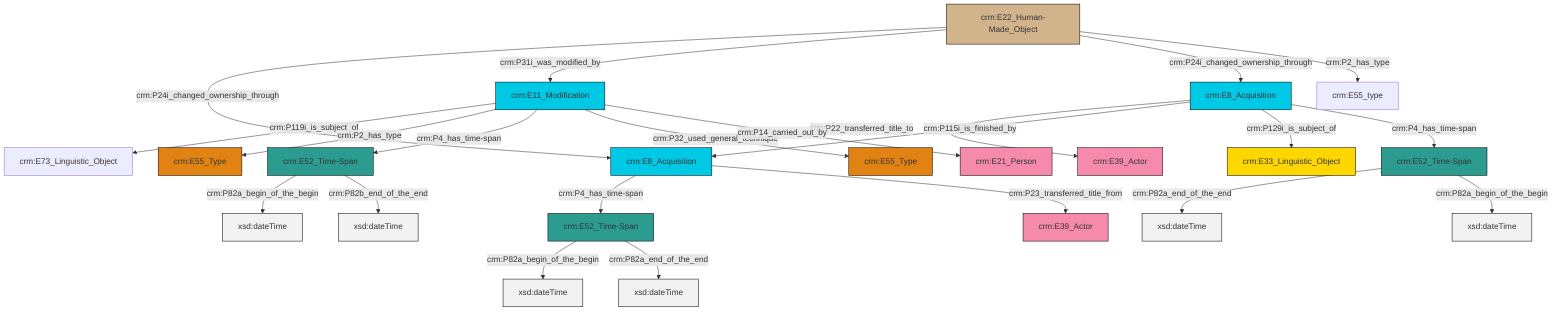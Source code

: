 graph TD
classDef Literal fill:#f2f2f2,stroke:#000000;
classDef CRM_Entity fill:#FFFFFF,stroke:#000000;
classDef Temporal_Entity fill:#00C9E6, stroke:#000000;
classDef Type fill:#E18312, stroke:#000000;
classDef Time-Span fill:#2C9C91, stroke:#000000;
classDef Appellation fill:#FFEB7F, stroke:#000000;
classDef Place fill:#008836, stroke:#000000;
classDef Persistent_Item fill:#B266B2, stroke:#000000;
classDef Conceptual_Object fill:#FFD700, stroke:#000000;
classDef Physical_Thing fill:#D2B48C, stroke:#000000;
classDef Actor fill:#f58aad, stroke:#000000;
classDef PC_Classes fill:#4ce600, stroke:#000000;
classDef Multi fill:#cccccc,stroke:#000000;

0["crm:E52_Time-Span"]:::Time-Span -->|crm:P82a_end_of_the_end| 1[xsd:dateTime]:::Literal
2["crm:E11_Modification"]:::Temporal_Entity -->|crm:P119i_is_subject_of| 3["crm:E73_Linguistic_Object"]:::Default
4["crm:E52_Time-Span"]:::Time-Span -->|crm:P82a_begin_of_the_begin| 5[xsd:dateTime]:::Literal
6["crm:E22_Human-Made_Object"]:::Physical_Thing -->|crm:P24i_changed_ownership_through| 7["crm:E8_Acquisition"]:::Temporal_Entity
2["crm:E11_Modification"]:::Temporal_Entity -->|crm:P2_has_type| 9["crm:E55_Type"]:::Type
0["crm:E52_Time-Span"]:::Time-Span -->|crm:P82a_begin_of_the_begin| 14[xsd:dateTime]:::Literal
7["crm:E8_Acquisition"]:::Temporal_Entity -->|crm:P4_has_time-span| 18["crm:E52_Time-Span"]:::Time-Span
21["crm:E8_Acquisition"]:::Temporal_Entity -->|crm:P22_transferred_title_to| 15["crm:E39_Actor"]:::Actor
7["crm:E8_Acquisition"]:::Temporal_Entity -->|crm:P23_transferred_title_from| 19["crm:E39_Actor"]:::Actor
21["crm:E8_Acquisition"]:::Temporal_Entity -->|crm:P115i_is_finished_by| 7["crm:E8_Acquisition"]:::Temporal_Entity
18["crm:E52_Time-Span"]:::Time-Span -->|crm:P82a_begin_of_the_begin| 24[xsd:dateTime]:::Literal
21["crm:E8_Acquisition"]:::Temporal_Entity -->|crm:P129i_is_subject_of| 11["crm:E33_Linguistic_Object"]:::Conceptual_Object
2["crm:E11_Modification"]:::Temporal_Entity -->|crm:P4_has_time-span| 4["crm:E52_Time-Span"]:::Time-Span
6["crm:E22_Human-Made_Object"]:::Physical_Thing -->|crm:P31i_was_modified_by| 2["crm:E11_Modification"]:::Temporal_Entity
6["crm:E22_Human-Made_Object"]:::Physical_Thing -->|crm:P24i_changed_ownership_through| 21["crm:E8_Acquisition"]:::Temporal_Entity
6["crm:E22_Human-Made_Object"]:::Physical_Thing -->|crm:P2_has_type| 30["crm:E55_type"]:::Default
4["crm:E52_Time-Span"]:::Time-Span -->|crm:P82b_end_of_the_end| 31[xsd:dateTime]:::Literal
18["crm:E52_Time-Span"]:::Time-Span -->|crm:P82a_end_of_the_end| 32[xsd:dateTime]:::Literal
2["crm:E11_Modification"]:::Temporal_Entity -->|crm:P32_used_general_technique| 22["crm:E55_Type"]:::Type
2["crm:E11_Modification"]:::Temporal_Entity -->|crm:P14_carried_out_by| 25["crm:E21_Person"]:::Actor
21["crm:E8_Acquisition"]:::Temporal_Entity -->|crm:P4_has_time-span| 0["crm:E52_Time-Span"]:::Time-Span